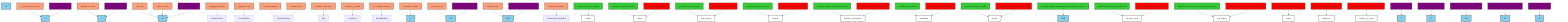 graph TD
    %% Entities
    Project[P]:::blue
    Team[T]:::blue
    Worker[W]:::blue
    Sprint[S]:::blue
    Feature[F]:::blue
    ReleasePlan[R]:::blue
    Roadmap[RM]:::blue
    DevelopmentSnapshot[DS]:::blue
    Blocker[B]:::blue
    Stakeholder[SH]:::blue
    ScrumBoard[SCB]:::blue
    SprintGoal[SG]:::blue
    SprintRetrospective[SRE]:::blue

    %% Attributes
    project_budget[budget]:::white
    project_status[status]:::white
    team_availability[team_status]:::white
    worker_availability[availability]:::white
    sprint_goal[objective_description]:::white
    feature_priority[priority]:::white
    release_plan_status[status]:::white
    roadmap_objectives[objectives]:::white
    development_snapshot_test_status[test_status]:::white
    blocker_severity[severity]:::white
    stakeholder_influence[influence_level]:::white
    scrum_board_number_of_cards[number_of_cards]:::white

    %% Relations
    is_assigned_to_project:::orange --> Project
    belongs_to_team:::orange --> Team
    has_skill:::orange --> Worker
    takes_on_role:::orange --> Worker
    manages_backlog:::orange --> ProductOwner
    supports_team:::orange --> ScrumMaster
    contains_feature:::orange --> ProductBacklog
    contains_epic:::orange --> ProductBacklog
    contains_user_story:::orange --> Epic
    consists_of_tasks:::orange --> UserStory
    is_in_sprint_backlog:::orange --> SprintBacklog
    belongs_to_sprint:::orange --> Sprint
    pursues_goal:::orange --> SprintGoal
    contains_tasks:::orange --> ScrumBoard
    documents_feature:::orange --> FeatureDocumentation

    %% Goals
    maximize_project_budget:::green --> project_budget
    minimize_project_duration:::green --> project_status
    maximize_team_velocity:::green --> team_availability
    minimize_blocker_severity:::green --> blocker_severity
    maximize_sprint_goal_achievement:::green --> sprint_goal
    minimize_task_effort:::green --> worker_availability
    maximize_feature_priority:::green --> feature_priority
    minimize_sprint_retrospective_improvement_actions:::green --> SprintRetrospective
    maximize_stakeholder_influence:::green --> stakeholder_influence
    minimize_development_snapshot_test_status:::green --> development_snapshot_test_status

    %% Conditions
    ensure_project_status:::red --> project_status
    ensure_team_availability:::red --> team_availability
    ensure_worker_availability:::red --> worker_availability
    ensure_sprint_goal_alignment:::red --> sprint_goal
    ensure_feature_priority_alignment:::red --> feature_priority
    ensure_stakeholder_relevance:::red --> stakeholder_influence
    ensure_release_plan_inclusion:::red --> release_plan_status
    ensure_roadmap_alignment:::red --> roadmap_objectives
    ensure_scrum_board_configuration:::red --> scrum_board_number_of_cards
    ensure_development_snapshot_quality:::red --> development_snapshot_test_status
    ensure_blocker_resolution:::red --> blocker_severity

    %% Decision Variables
    project_allocation:::purple --> Project
    team_assignment:::purple --> Team
    worker_allocation:::purple --> Worker
    sprint_goal_selection:::purple --> SprintGoal
    feature_inclusion:::purple --> Feature
    release_plan_inclusion:::purple --> ReleasePlan
    roadmap_objective_selection:::purple --> Roadmap
    scrum_board_configuration:::purple --> ScrumBoard
    development_snapshot_creation:::purple --> DevelopmentSnapshot
    blocker_resolution:::purple --> Blocker

    classDef blue fill:#87CEEB,stroke:#333,stroke-width:2px;
    classDef white fill:#FFFFFF,stroke:#333,stroke-width:2px;
    classDef orange fill:#FFA07A,stroke:#333,stroke-width:2px;
    classDef green fill:#32CD32,stroke:#333,stroke-width:2px;
    classDef red fill:#FF0000,stroke:#333,stroke-width:2px;
    classDef purple fill:#800080,stroke:#333,stroke-width:2px;